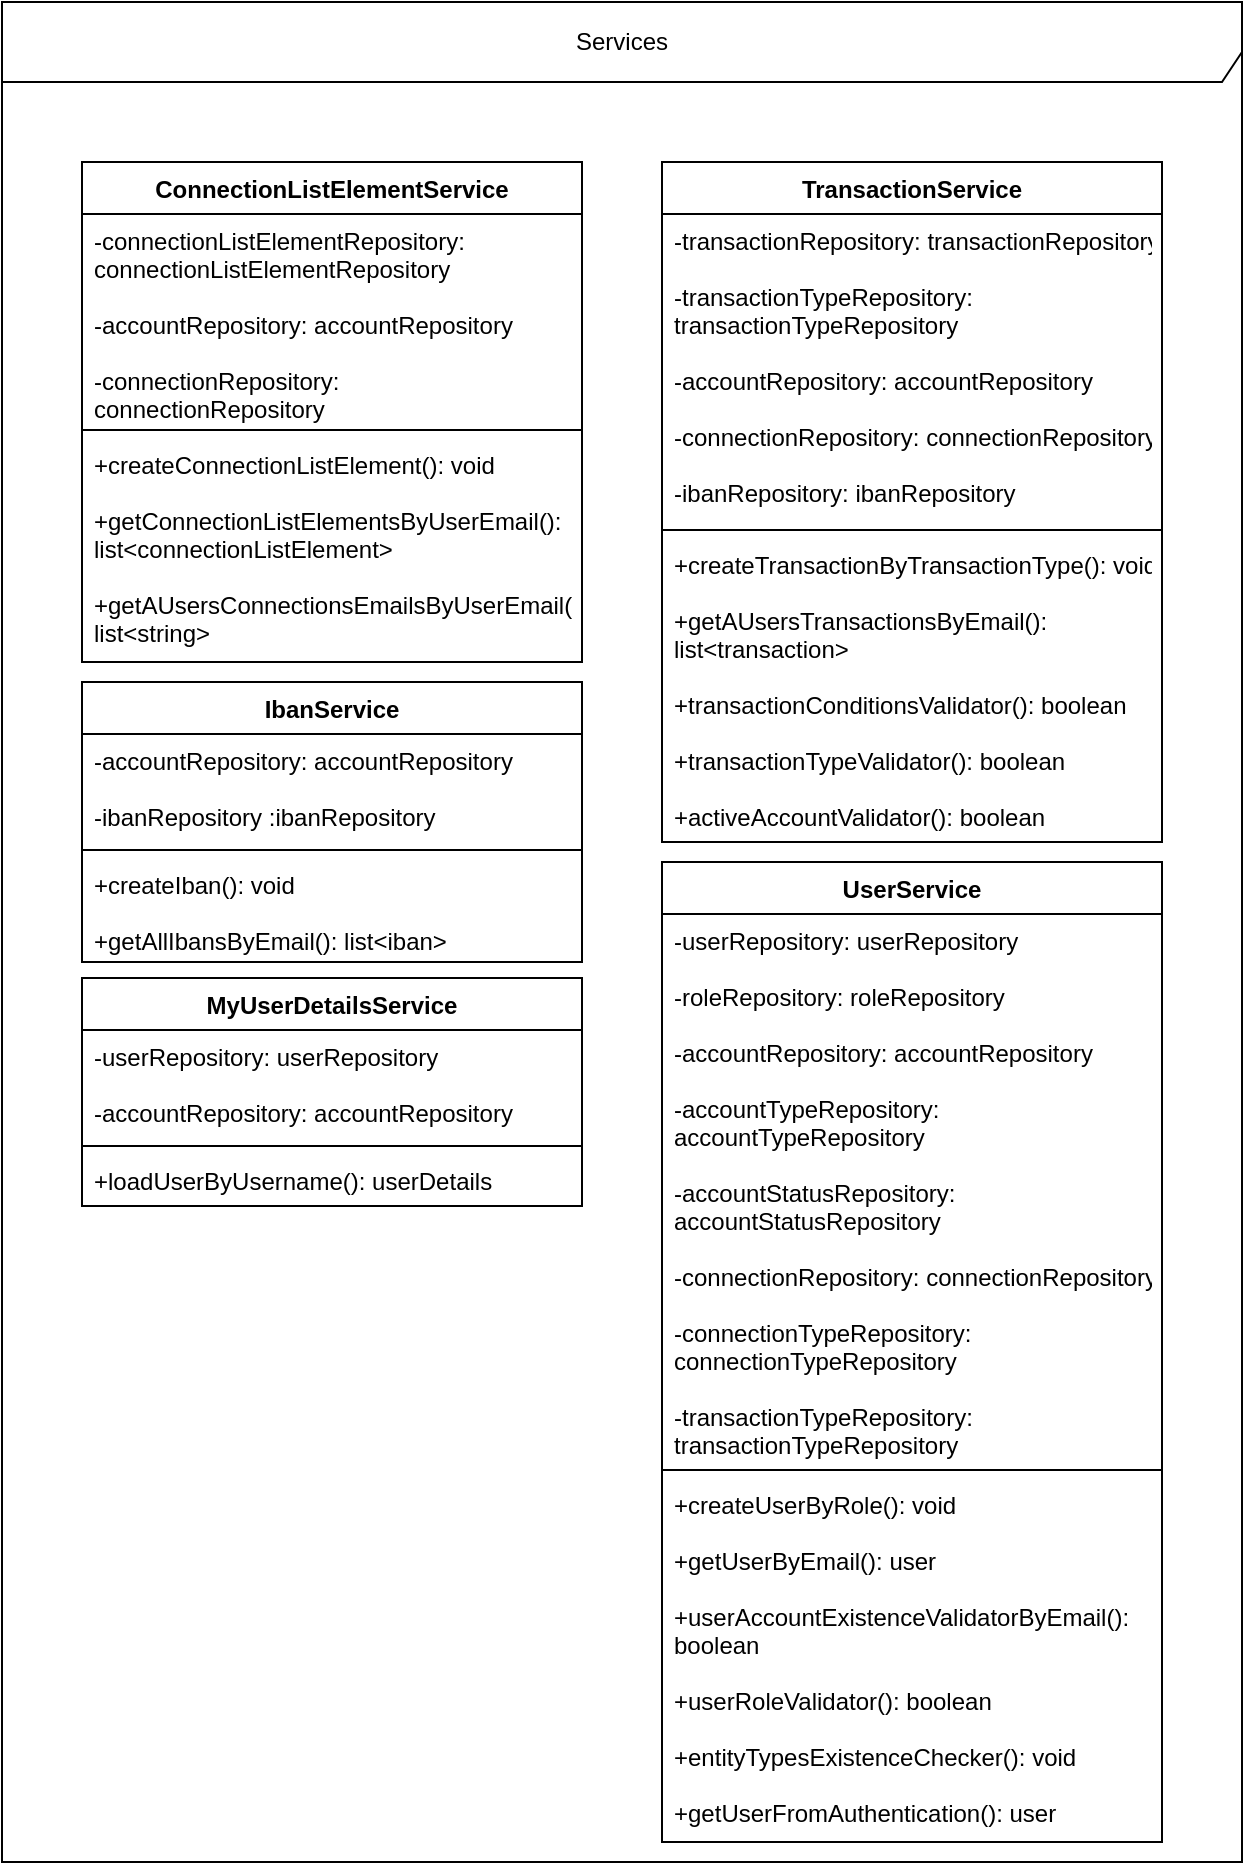 <mxfile version="12.9.9" type="device"><diagram id="C5RBs43oDa-KdzZeNtuy" name="Page-1"><mxGraphModel dx="827" dy="513" grid="1" gridSize="10" guides="1" tooltips="1" connect="1" arrows="1" fold="1" page="1" pageScale="1" pageWidth="827" pageHeight="1169" math="0" shadow="0"><root><mxCell id="WIyWlLk6GJQsqaUBKTNV-0"/><mxCell id="WIyWlLk6GJQsqaUBKTNV-1" parent="WIyWlLk6GJQsqaUBKTNV-0"/><mxCell id="cWncu1jEzVkQzzSgF7lU-0" value="Services" style="shape=umlFrame;whiteSpace=wrap;html=1;align=center;width=680;height=40;" vertex="1" parent="WIyWlLk6GJQsqaUBKTNV-1"><mxGeometry x="40" y="40" width="620" height="930" as="geometry"/></mxCell><mxCell id="cWncu1jEzVkQzzSgF7lU-47" value="ConnectionListElementService" style="swimlane;fontStyle=1;align=center;verticalAlign=top;childLayout=stackLayout;horizontal=1;startSize=26;horizontalStack=0;resizeParent=1;resizeParentMax=0;resizeLast=0;collapsible=1;marginBottom=0;" vertex="1" parent="WIyWlLk6GJQsqaUBKTNV-1"><mxGeometry x="80" y="120" width="250" height="250" as="geometry"/></mxCell><mxCell id="cWncu1jEzVkQzzSgF7lU-48" value="-connectionListElementRepository:&#10;connectionListElementRepository&#10;&#10;-accountRepository: accountRepository&#10;&#10;-connectionRepository:&#10;connectionRepository" style="text;strokeColor=none;fillColor=none;align=left;verticalAlign=top;spacingLeft=4;spacingRight=4;overflow=hidden;rotatable=0;points=[[0,0.5],[1,0.5]];portConstraint=eastwest;" vertex="1" parent="cWncu1jEzVkQzzSgF7lU-47"><mxGeometry y="26" width="250" height="104" as="geometry"/></mxCell><mxCell id="cWncu1jEzVkQzzSgF7lU-49" value="" style="line;strokeWidth=1;fillColor=none;align=left;verticalAlign=middle;spacingTop=-1;spacingLeft=3;spacingRight=3;rotatable=0;labelPosition=right;points=[];portConstraint=eastwest;" vertex="1" parent="cWncu1jEzVkQzzSgF7lU-47"><mxGeometry y="130" width="250" height="8" as="geometry"/></mxCell><mxCell id="cWncu1jEzVkQzzSgF7lU-50" value="+createConnectionListElement(): void&#10;&#10;+getConnectionListElementsByUserEmail():&#10;list&lt;connectionListElement&gt;&#10;&#10;+getAUsersConnectionsEmailsByUserEmail():&#10;list&lt;string&gt;&#10;&#10;&#10;" style="text;strokeColor=none;fillColor=none;align=left;verticalAlign=top;spacingLeft=4;spacingRight=4;overflow=hidden;rotatable=0;points=[[0,0.5],[1,0.5]];portConstraint=eastwest;" vertex="1" parent="cWncu1jEzVkQzzSgF7lU-47"><mxGeometry y="138" width="250" height="112" as="geometry"/></mxCell><mxCell id="cWncu1jEzVkQzzSgF7lU-51" value="IbanService" style="swimlane;fontStyle=1;align=center;verticalAlign=top;childLayout=stackLayout;horizontal=1;startSize=26;horizontalStack=0;resizeParent=1;resizeParentMax=0;resizeLast=0;collapsible=1;marginBottom=0;" vertex="1" parent="WIyWlLk6GJQsqaUBKTNV-1"><mxGeometry x="80" y="380" width="250" height="140" as="geometry"/></mxCell><mxCell id="cWncu1jEzVkQzzSgF7lU-52" value="-accountRepository: accountRepository&#10;&#10;-ibanRepository :ibanRepository&#10;" style="text;strokeColor=none;fillColor=none;align=left;verticalAlign=top;spacingLeft=4;spacingRight=4;overflow=hidden;rotatable=0;points=[[0,0.5],[1,0.5]];portConstraint=eastwest;" vertex="1" parent="cWncu1jEzVkQzzSgF7lU-51"><mxGeometry y="26" width="250" height="54" as="geometry"/></mxCell><mxCell id="cWncu1jEzVkQzzSgF7lU-53" value="" style="line;strokeWidth=1;fillColor=none;align=left;verticalAlign=middle;spacingTop=-1;spacingLeft=3;spacingRight=3;rotatable=0;labelPosition=right;points=[];portConstraint=eastwest;" vertex="1" parent="cWncu1jEzVkQzzSgF7lU-51"><mxGeometry y="80" width="250" height="8" as="geometry"/></mxCell><mxCell id="cWncu1jEzVkQzzSgF7lU-54" value="+createIban(): void&#10;&#10;+getAllIbansByEmail(): list&lt;iban&gt; " style="text;strokeColor=none;fillColor=none;align=left;verticalAlign=top;spacingLeft=4;spacingRight=4;overflow=hidden;rotatable=0;points=[[0,0.5],[1,0.5]];portConstraint=eastwest;" vertex="1" parent="cWncu1jEzVkQzzSgF7lU-51"><mxGeometry y="88" width="250" height="52" as="geometry"/></mxCell><mxCell id="cWncu1jEzVkQzzSgF7lU-55" value="MyUserDetailsService" style="swimlane;fontStyle=1;align=center;verticalAlign=top;childLayout=stackLayout;horizontal=1;startSize=26;horizontalStack=0;resizeParent=1;resizeParentMax=0;resizeLast=0;collapsible=1;marginBottom=0;" vertex="1" parent="WIyWlLk6GJQsqaUBKTNV-1"><mxGeometry x="80" y="528" width="250" height="114" as="geometry"/></mxCell><mxCell id="cWncu1jEzVkQzzSgF7lU-56" value="-userRepository: userRepository&#10;&#10;-accountRepository: accountRepository" style="text;strokeColor=none;fillColor=none;align=left;verticalAlign=top;spacingLeft=4;spacingRight=4;overflow=hidden;rotatable=0;points=[[0,0.5],[1,0.5]];portConstraint=eastwest;" vertex="1" parent="cWncu1jEzVkQzzSgF7lU-55"><mxGeometry y="26" width="250" height="54" as="geometry"/></mxCell><mxCell id="cWncu1jEzVkQzzSgF7lU-57" value="" style="line;strokeWidth=1;fillColor=none;align=left;verticalAlign=middle;spacingTop=-1;spacingLeft=3;spacingRight=3;rotatable=0;labelPosition=right;points=[];portConstraint=eastwest;" vertex="1" parent="cWncu1jEzVkQzzSgF7lU-55"><mxGeometry y="80" width="250" height="8" as="geometry"/></mxCell><mxCell id="cWncu1jEzVkQzzSgF7lU-58" value="+loadUserByUsername(): userDetails" style="text;strokeColor=none;fillColor=none;align=left;verticalAlign=top;spacingLeft=4;spacingRight=4;overflow=hidden;rotatable=0;points=[[0,0.5],[1,0.5]];portConstraint=eastwest;" vertex="1" parent="cWncu1jEzVkQzzSgF7lU-55"><mxGeometry y="88" width="250" height="26" as="geometry"/></mxCell><mxCell id="cWncu1jEzVkQzzSgF7lU-43" value="TransactionService" style="swimlane;fontStyle=1;align=center;verticalAlign=top;childLayout=stackLayout;horizontal=1;startSize=26;horizontalStack=0;resizeParent=1;resizeParentMax=0;resizeLast=0;collapsible=1;marginBottom=0;" vertex="1" parent="WIyWlLk6GJQsqaUBKTNV-1"><mxGeometry x="370" y="120" width="250" height="340" as="geometry"/></mxCell><mxCell id="cWncu1jEzVkQzzSgF7lU-44" value="-transactionRepository: transactionRepository&#10;&#10;-transactionTypeRepository:&#10;transactionTypeRepository&#10;&#10;-accountRepository: accountRepository&#10;&#10;-connectionRepository: connectionRepository&#10;&#10;-ibanRepository: ibanRepository" style="text;strokeColor=none;fillColor=none;align=left;verticalAlign=top;spacingLeft=4;spacingRight=4;overflow=hidden;rotatable=0;points=[[0,0.5],[1,0.5]];portConstraint=eastwest;" vertex="1" parent="cWncu1jEzVkQzzSgF7lU-43"><mxGeometry y="26" width="250" height="154" as="geometry"/></mxCell><mxCell id="cWncu1jEzVkQzzSgF7lU-45" value="" style="line;strokeWidth=1;fillColor=none;align=left;verticalAlign=middle;spacingTop=-1;spacingLeft=3;spacingRight=3;rotatable=0;labelPosition=right;points=[];portConstraint=eastwest;" vertex="1" parent="cWncu1jEzVkQzzSgF7lU-43"><mxGeometry y="180" width="250" height="8" as="geometry"/></mxCell><mxCell id="cWncu1jEzVkQzzSgF7lU-46" value="+createTransactionByTransactionType(): void&#10;&#10;+getAUsersTransactionsByEmail():&#10;list&lt;transaction&gt;&#10;&#10;+transactionConditionsValidator(): boolean&#10;&#10;+transactionTypeValidator(): boolean&#10;&#10;+activeAccountValidator(): boolean" style="text;strokeColor=none;fillColor=none;align=left;verticalAlign=top;spacingLeft=4;spacingRight=4;overflow=hidden;rotatable=0;points=[[0,0.5],[1,0.5]];portConstraint=eastwest;" vertex="1" parent="cWncu1jEzVkQzzSgF7lU-43"><mxGeometry y="188" width="250" height="152" as="geometry"/></mxCell><mxCell id="cWncu1jEzVkQzzSgF7lU-66" value="UserService" style="swimlane;fontStyle=1;align=center;verticalAlign=top;childLayout=stackLayout;horizontal=1;startSize=26;horizontalStack=0;resizeParent=1;resizeParentMax=0;resizeLast=0;collapsible=1;marginBottom=0;" vertex="1" parent="WIyWlLk6GJQsqaUBKTNV-1"><mxGeometry x="370" y="470" width="250" height="490" as="geometry"/></mxCell><mxCell id="cWncu1jEzVkQzzSgF7lU-67" value="-userRepository: userRepository&#10;&#10;-roleRepository: roleRepository&#10;&#10;-accountRepository: accountRepository&#10;&#10;-accountTypeRepository:&#10;accountTypeRepository&#10;&#10;-accountStatusRepository:&#10;accountStatusRepository&#10;&#10;-connectionRepository: connectionRepository&#10;&#10;-connectionTypeRepository:&#10;connectionTypeRepository&#10;&#10;-transactionTypeRepository:&#10;transactionTypeRepository&#10;" style="text;strokeColor=none;fillColor=none;align=left;verticalAlign=top;spacingLeft=4;spacingRight=4;overflow=hidden;rotatable=0;points=[[0,0.5],[1,0.5]];portConstraint=eastwest;" vertex="1" parent="cWncu1jEzVkQzzSgF7lU-66"><mxGeometry y="26" width="250" height="274" as="geometry"/></mxCell><mxCell id="cWncu1jEzVkQzzSgF7lU-68" value="" style="line;strokeWidth=1;fillColor=none;align=left;verticalAlign=middle;spacingTop=-1;spacingLeft=3;spacingRight=3;rotatable=0;labelPosition=right;points=[];portConstraint=eastwest;" vertex="1" parent="cWncu1jEzVkQzzSgF7lU-66"><mxGeometry y="300" width="250" height="8" as="geometry"/></mxCell><mxCell id="cWncu1jEzVkQzzSgF7lU-69" value="+createUserByRole(): void&#10;&#10;+getUserByEmail(): user&#10;&#10;+userAccountExistenceValidatorByEmail():&#10;boolean&#10;&#10;+userRoleValidator(): boolean&#10;&#10;+entityTypesExistenceChecker(): void&#10;&#10;+getUserFromAuthentication(): user" style="text;strokeColor=none;fillColor=none;align=left;verticalAlign=top;spacingLeft=4;spacingRight=4;overflow=hidden;rotatable=0;points=[[0,0.5],[1,0.5]];portConstraint=eastwest;" vertex="1" parent="cWncu1jEzVkQzzSgF7lU-66"><mxGeometry y="308" width="250" height="182" as="geometry"/></mxCell></root></mxGraphModel></diagram></mxfile>